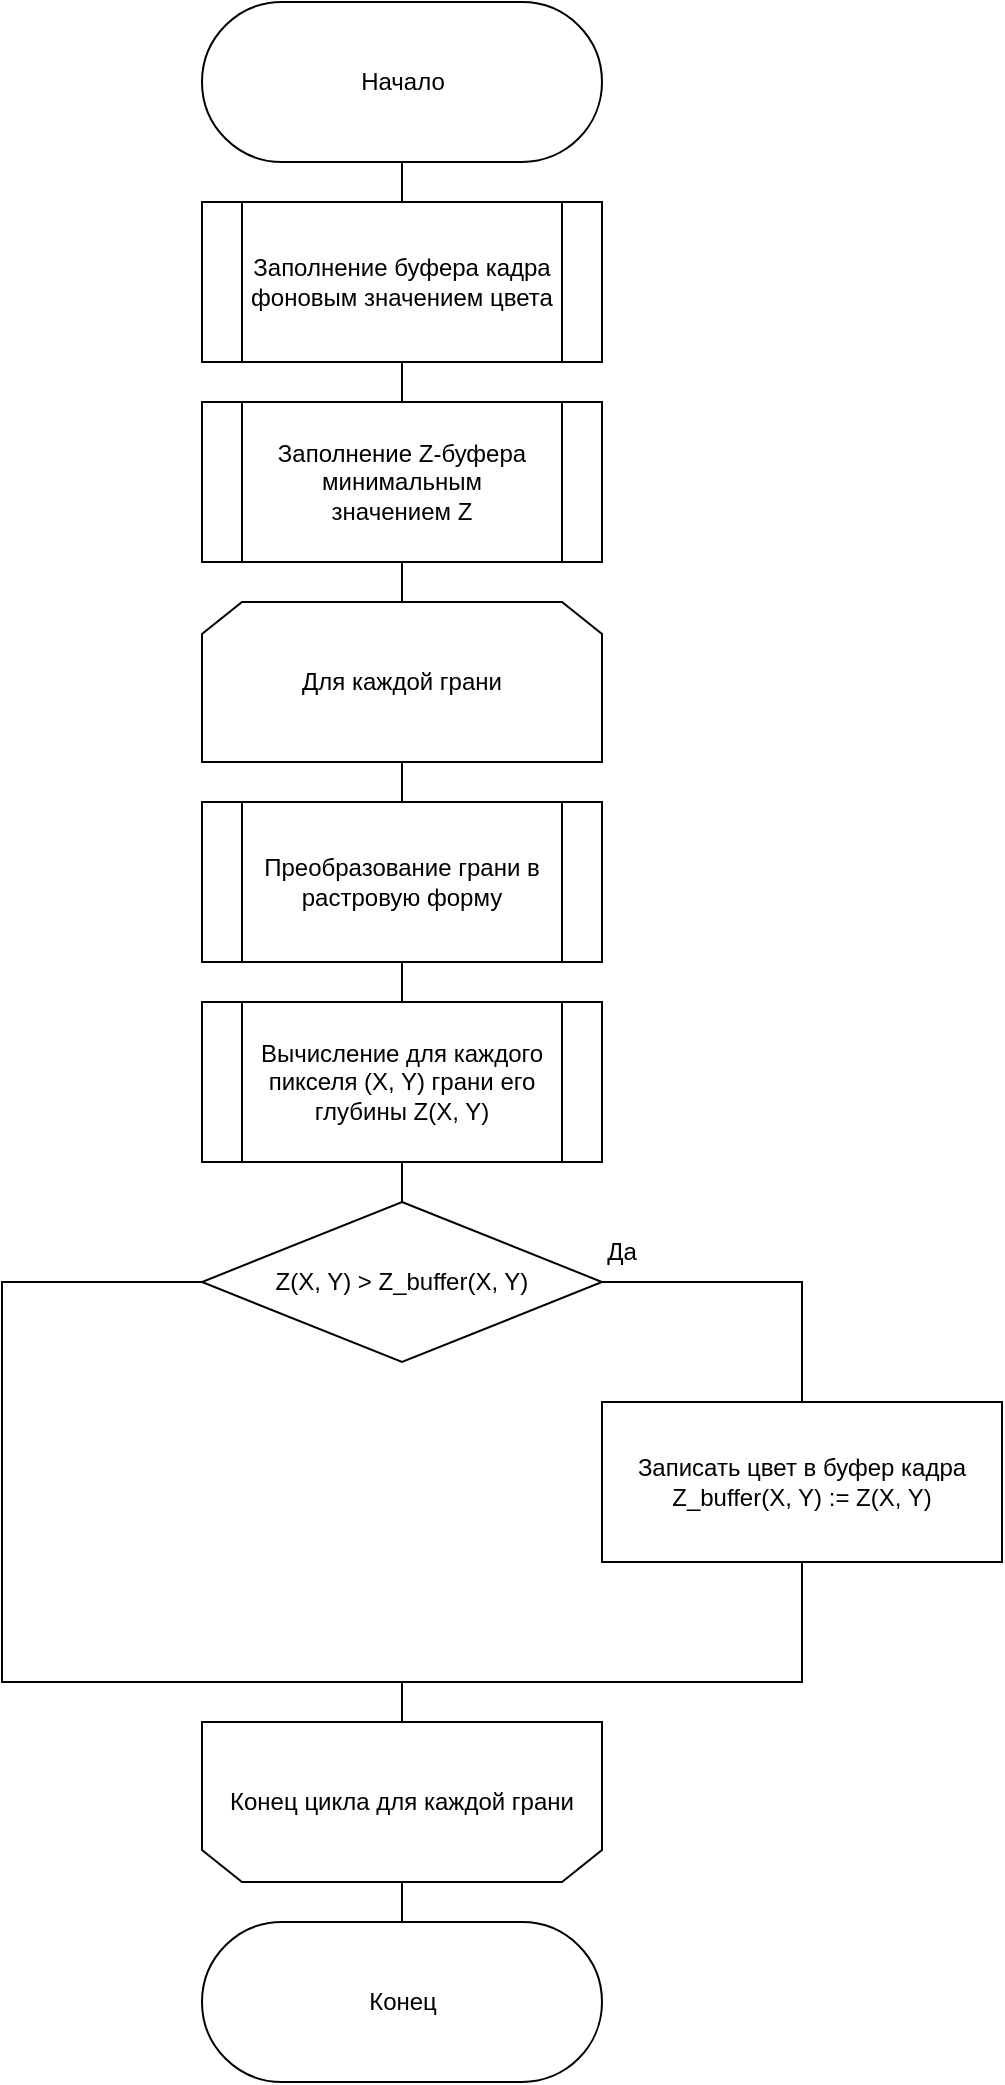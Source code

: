 <mxfile version="20.7.4" type="device"><diagram id="KhmX80zmeYWsPzFV0G6I" name="Страница 1"><mxGraphModel dx="2206" dy="1191" grid="1" gridSize="10" guides="1" tooltips="1" connect="1" arrows="1" fold="1" page="1" pageScale="1" pageWidth="827" pageHeight="1169" math="0" shadow="0"><root><mxCell id="0"/><mxCell id="1" parent="0"/><mxCell id="v4fY7_OcN-PoNrhbN9WZ-16" style="edgeStyle=orthogonalEdgeStyle;rounded=0;orthogonalLoop=1;jettySize=auto;html=1;exitX=0.5;exitY=0.5;exitDx=0;exitDy=40;exitPerimeter=0;entryX=0.5;entryY=0;entryDx=0;entryDy=0;strokeWidth=1;fontSize=12;endArrow=none;endFill=0;" edge="1" parent="1" source="v4fY7_OcN-PoNrhbN9WZ-1" target="v4fY7_OcN-PoNrhbN9WZ-3"><mxGeometry relative="1" as="geometry"/></mxCell><mxCell id="v4fY7_OcN-PoNrhbN9WZ-1" value="&lt;font style=&quot;font-size: 12px;&quot;&gt;Начало&lt;/font&gt;" style="html=1;dashed=0;whitespace=wrap;shape=mxgraph.dfd.start;fontSize=12;" vertex="1" parent="1"><mxGeometry x="320" y="40" width="200" height="80" as="geometry"/></mxCell><mxCell id="v4fY7_OcN-PoNrhbN9WZ-2" value="&lt;font style=&quot;font-size: 12px;&quot;&gt;Конец&lt;/font&gt;" style="html=1;dashed=0;whitespace=wrap;shape=mxgraph.dfd.start;fontSize=12;" vertex="1" parent="1"><mxGeometry x="320" y="1000" width="200" height="80" as="geometry"/></mxCell><mxCell id="v4fY7_OcN-PoNrhbN9WZ-17" style="edgeStyle=orthogonalEdgeStyle;rounded=0;orthogonalLoop=1;jettySize=auto;html=1;exitX=0.5;exitY=1;exitDx=0;exitDy=0;entryX=0.5;entryY=0;entryDx=0;entryDy=0;strokeWidth=1;fontSize=12;endArrow=none;endFill=0;" edge="1" parent="1" source="v4fY7_OcN-PoNrhbN9WZ-3" target="v4fY7_OcN-PoNrhbN9WZ-5"><mxGeometry relative="1" as="geometry"/></mxCell><mxCell id="v4fY7_OcN-PoNrhbN9WZ-3" value="Заполнение буфера кадра фоновым значением цвета" style="shape=process;whiteSpace=wrap;html=1;backgroundOutline=1;" vertex="1" parent="1"><mxGeometry x="320" y="140" width="200" height="80" as="geometry"/></mxCell><mxCell id="v4fY7_OcN-PoNrhbN9WZ-18" style="edgeStyle=orthogonalEdgeStyle;rounded=0;orthogonalLoop=1;jettySize=auto;html=1;exitX=0.5;exitY=1;exitDx=0;exitDy=0;entryX=0.5;entryY=0;entryDx=0;entryDy=0;strokeWidth=1;fontSize=12;endArrow=none;endFill=0;" edge="1" parent="1" source="v4fY7_OcN-PoNrhbN9WZ-5" target="v4fY7_OcN-PoNrhbN9WZ-6"><mxGeometry relative="1" as="geometry"/></mxCell><mxCell id="v4fY7_OcN-PoNrhbN9WZ-5" value="&lt;div&gt;Заполнение Z-буфера минимальным&lt;/div&gt;&lt;div&gt;значением Z&lt;/div&gt;" style="shape=process;whiteSpace=wrap;html=1;backgroundOutline=1;" vertex="1" parent="1"><mxGeometry x="320" y="240" width="200" height="80" as="geometry"/></mxCell><mxCell id="v4fY7_OcN-PoNrhbN9WZ-15" style="edgeStyle=orthogonalEdgeStyle;rounded=0;orthogonalLoop=1;jettySize=auto;html=1;exitX=0.5;exitY=1;exitDx=0;exitDy=0;entryX=0.5;entryY=0;entryDx=0;entryDy=0;strokeWidth=1;fontSize=12;endArrow=none;endFill=0;" edge="1" parent="1" source="v4fY7_OcN-PoNrhbN9WZ-6" target="v4fY7_OcN-PoNrhbN9WZ-7"><mxGeometry relative="1" as="geometry"/></mxCell><mxCell id="v4fY7_OcN-PoNrhbN9WZ-6" value="Для каждой грани" style="shape=loopLimit;whiteSpace=wrap;html=1;strokeWidth=1;fontSize=12;" vertex="1" parent="1"><mxGeometry x="320" y="340" width="200" height="80" as="geometry"/></mxCell><mxCell id="v4fY7_OcN-PoNrhbN9WZ-14" style="edgeStyle=orthogonalEdgeStyle;rounded=0;orthogonalLoop=1;jettySize=auto;html=1;exitX=0.5;exitY=1;exitDx=0;exitDy=0;entryX=0.5;entryY=0;entryDx=0;entryDy=0;strokeWidth=1;fontSize=12;endArrow=none;endFill=0;" edge="1" parent="1" source="v4fY7_OcN-PoNrhbN9WZ-7" target="v4fY7_OcN-PoNrhbN9WZ-8"><mxGeometry relative="1" as="geometry"/></mxCell><mxCell id="v4fY7_OcN-PoNrhbN9WZ-7" value="Преобразование грани в растровую форму" style="shape=process;whiteSpace=wrap;html=1;backgroundOutline=1;" vertex="1" parent="1"><mxGeometry x="320" y="440" width="200" height="80" as="geometry"/></mxCell><mxCell id="v4fY7_OcN-PoNrhbN9WZ-13" style="edgeStyle=orthogonalEdgeStyle;rounded=0;orthogonalLoop=1;jettySize=auto;html=1;exitX=0.5;exitY=1;exitDx=0;exitDy=0;entryX=0.5;entryY=0;entryDx=0;entryDy=0;strokeWidth=1;fontSize=12;endArrow=none;endFill=0;" edge="1" parent="1" source="v4fY7_OcN-PoNrhbN9WZ-8" target="v4fY7_OcN-PoNrhbN9WZ-9"><mxGeometry relative="1" as="geometry"/></mxCell><mxCell id="v4fY7_OcN-PoNrhbN9WZ-8" value="Вычисление для каждого пикселя (X, Y) грани его глубины Z(X, Y)" style="shape=process;whiteSpace=wrap;html=1;backgroundOutline=1;" vertex="1" parent="1"><mxGeometry x="320" y="540" width="200" height="80" as="geometry"/></mxCell><mxCell id="v4fY7_OcN-PoNrhbN9WZ-11" style="edgeStyle=orthogonalEdgeStyle;rounded=0;orthogonalLoop=1;jettySize=auto;html=1;exitX=1;exitY=0.5;exitDx=0;exitDy=0;entryX=0.5;entryY=0;entryDx=0;entryDy=0;fontSize=12;strokeWidth=1;endArrow=none;endFill=0;" edge="1" parent="1" source="v4fY7_OcN-PoNrhbN9WZ-9" target="v4fY7_OcN-PoNrhbN9WZ-10"><mxGeometry relative="1" as="geometry"/></mxCell><mxCell id="v4fY7_OcN-PoNrhbN9WZ-21" style="edgeStyle=orthogonalEdgeStyle;rounded=0;orthogonalLoop=1;jettySize=auto;html=1;exitX=0;exitY=0.5;exitDx=0;exitDy=0;entryX=0.5;entryY=1;entryDx=0;entryDy=0;strokeWidth=1;fontSize=12;endArrow=none;endFill=0;" edge="1" parent="1" source="v4fY7_OcN-PoNrhbN9WZ-9" target="v4fY7_OcN-PoNrhbN9WZ-19"><mxGeometry relative="1" as="geometry"><Array as="points"><mxPoint x="220" y="680"/><mxPoint x="220" y="880"/><mxPoint x="420" y="880"/></Array></mxGeometry></mxCell><mxCell id="v4fY7_OcN-PoNrhbN9WZ-9" value="Z(X, Y) &amp;gt; Z_buffer(X, Y)" style="rhombus;whiteSpace=wrap;html=1;fontSize=12;" vertex="1" parent="1"><mxGeometry x="320" y="640" width="200" height="80" as="geometry"/></mxCell><mxCell id="v4fY7_OcN-PoNrhbN9WZ-20" style="edgeStyle=orthogonalEdgeStyle;rounded=0;orthogonalLoop=1;jettySize=auto;html=1;exitX=0.5;exitY=1;exitDx=0;exitDy=0;entryX=0.5;entryY=1;entryDx=0;entryDy=0;strokeWidth=1;fontSize=12;endArrow=none;endFill=0;" edge="1" parent="1" source="v4fY7_OcN-PoNrhbN9WZ-10" target="v4fY7_OcN-PoNrhbN9WZ-19"><mxGeometry relative="1" as="geometry"><Array as="points"><mxPoint x="620" y="880"/><mxPoint x="420" y="880"/></Array></mxGeometry></mxCell><mxCell id="v4fY7_OcN-PoNrhbN9WZ-10" value="&lt;div&gt;Записать цвет в буфер кадра&lt;/div&gt;&lt;div&gt;Z_buffer(X, Y) := Z(X, Y)&lt;br&gt;&lt;/div&gt;" style="rounded=0;whiteSpace=wrap;html=1;fontSize=12;" vertex="1" parent="1"><mxGeometry x="520" y="740" width="200" height="80" as="geometry"/></mxCell><mxCell id="v4fY7_OcN-PoNrhbN9WZ-12" value="Да" style="text;html=1;strokeColor=none;fillColor=none;align=center;verticalAlign=middle;whiteSpace=wrap;rounded=0;fontSize=12;" vertex="1" parent="1"><mxGeometry x="500" y="650" width="60" height="30" as="geometry"/></mxCell><mxCell id="v4fY7_OcN-PoNrhbN9WZ-22" style="edgeStyle=orthogonalEdgeStyle;rounded=0;orthogonalLoop=1;jettySize=auto;html=1;exitX=0.5;exitY=0;exitDx=0;exitDy=0;entryX=0.5;entryY=0.5;entryDx=0;entryDy=-40;entryPerimeter=0;strokeWidth=1;fontSize=12;endArrow=none;endFill=0;" edge="1" parent="1" source="v4fY7_OcN-PoNrhbN9WZ-19" target="v4fY7_OcN-PoNrhbN9WZ-2"><mxGeometry relative="1" as="geometry"/></mxCell><mxCell id="v4fY7_OcN-PoNrhbN9WZ-19" value="Конец цикла для каждой грани" style="shape=loopLimit;whiteSpace=wrap;html=1;strokeWidth=1;fontSize=12;direction=west;" vertex="1" parent="1"><mxGeometry x="320" y="900" width="200" height="80" as="geometry"/></mxCell></root></mxGraphModel></diagram></mxfile>